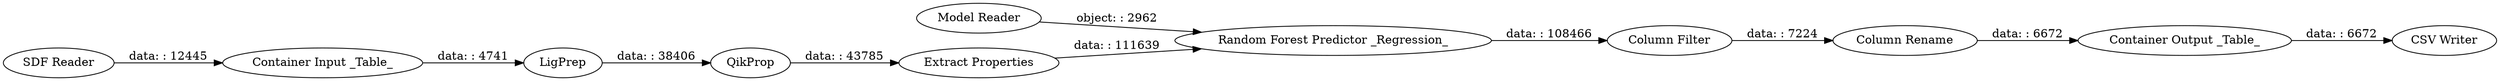 digraph {
	"-1924190800097518688_34" [label="Model Reader"]
	"-1924190800097518688_41" [label="Extract Properties"]
	"-1924190800097518688_40" [label=LigPrep]
	"-1924190800097518688_4" [label="CSV Writer"]
	"-1924190800097518688_1" [label="Container Input _Table_"]
	"-1924190800097518688_37" [label=QikProp]
	"-1924190800097518688_135" [label="Column Rename"]
	"-1924190800097518688_38" [label="Column Filter"]
	"-1924190800097518688_2" [label="Container Output _Table_"]
	"-1924190800097518688_21" [label="SDF Reader"]
	"-1924190800097518688_35" [label="Random Forest Predictor _Regression_"]
	"-1924190800097518688_34" -> "-1924190800097518688_35" [label="object: : 2962"]
	"-1924190800097518688_1" -> "-1924190800097518688_40" [label="data: : 4741"]
	"-1924190800097518688_35" -> "-1924190800097518688_38" [label="data: : 108466"]
	"-1924190800097518688_40" -> "-1924190800097518688_37" [label="data: : 38406"]
	"-1924190800097518688_135" -> "-1924190800097518688_2" [label="data: : 6672"]
	"-1924190800097518688_41" -> "-1924190800097518688_35" [label="data: : 111639"]
	"-1924190800097518688_37" -> "-1924190800097518688_41" [label="data: : 43785"]
	"-1924190800097518688_21" -> "-1924190800097518688_1" [label="data: : 12445"]
	"-1924190800097518688_38" -> "-1924190800097518688_135" [label="data: : 7224"]
	"-1924190800097518688_2" -> "-1924190800097518688_4" [label="data: : 6672"]
	rankdir=LR
}

